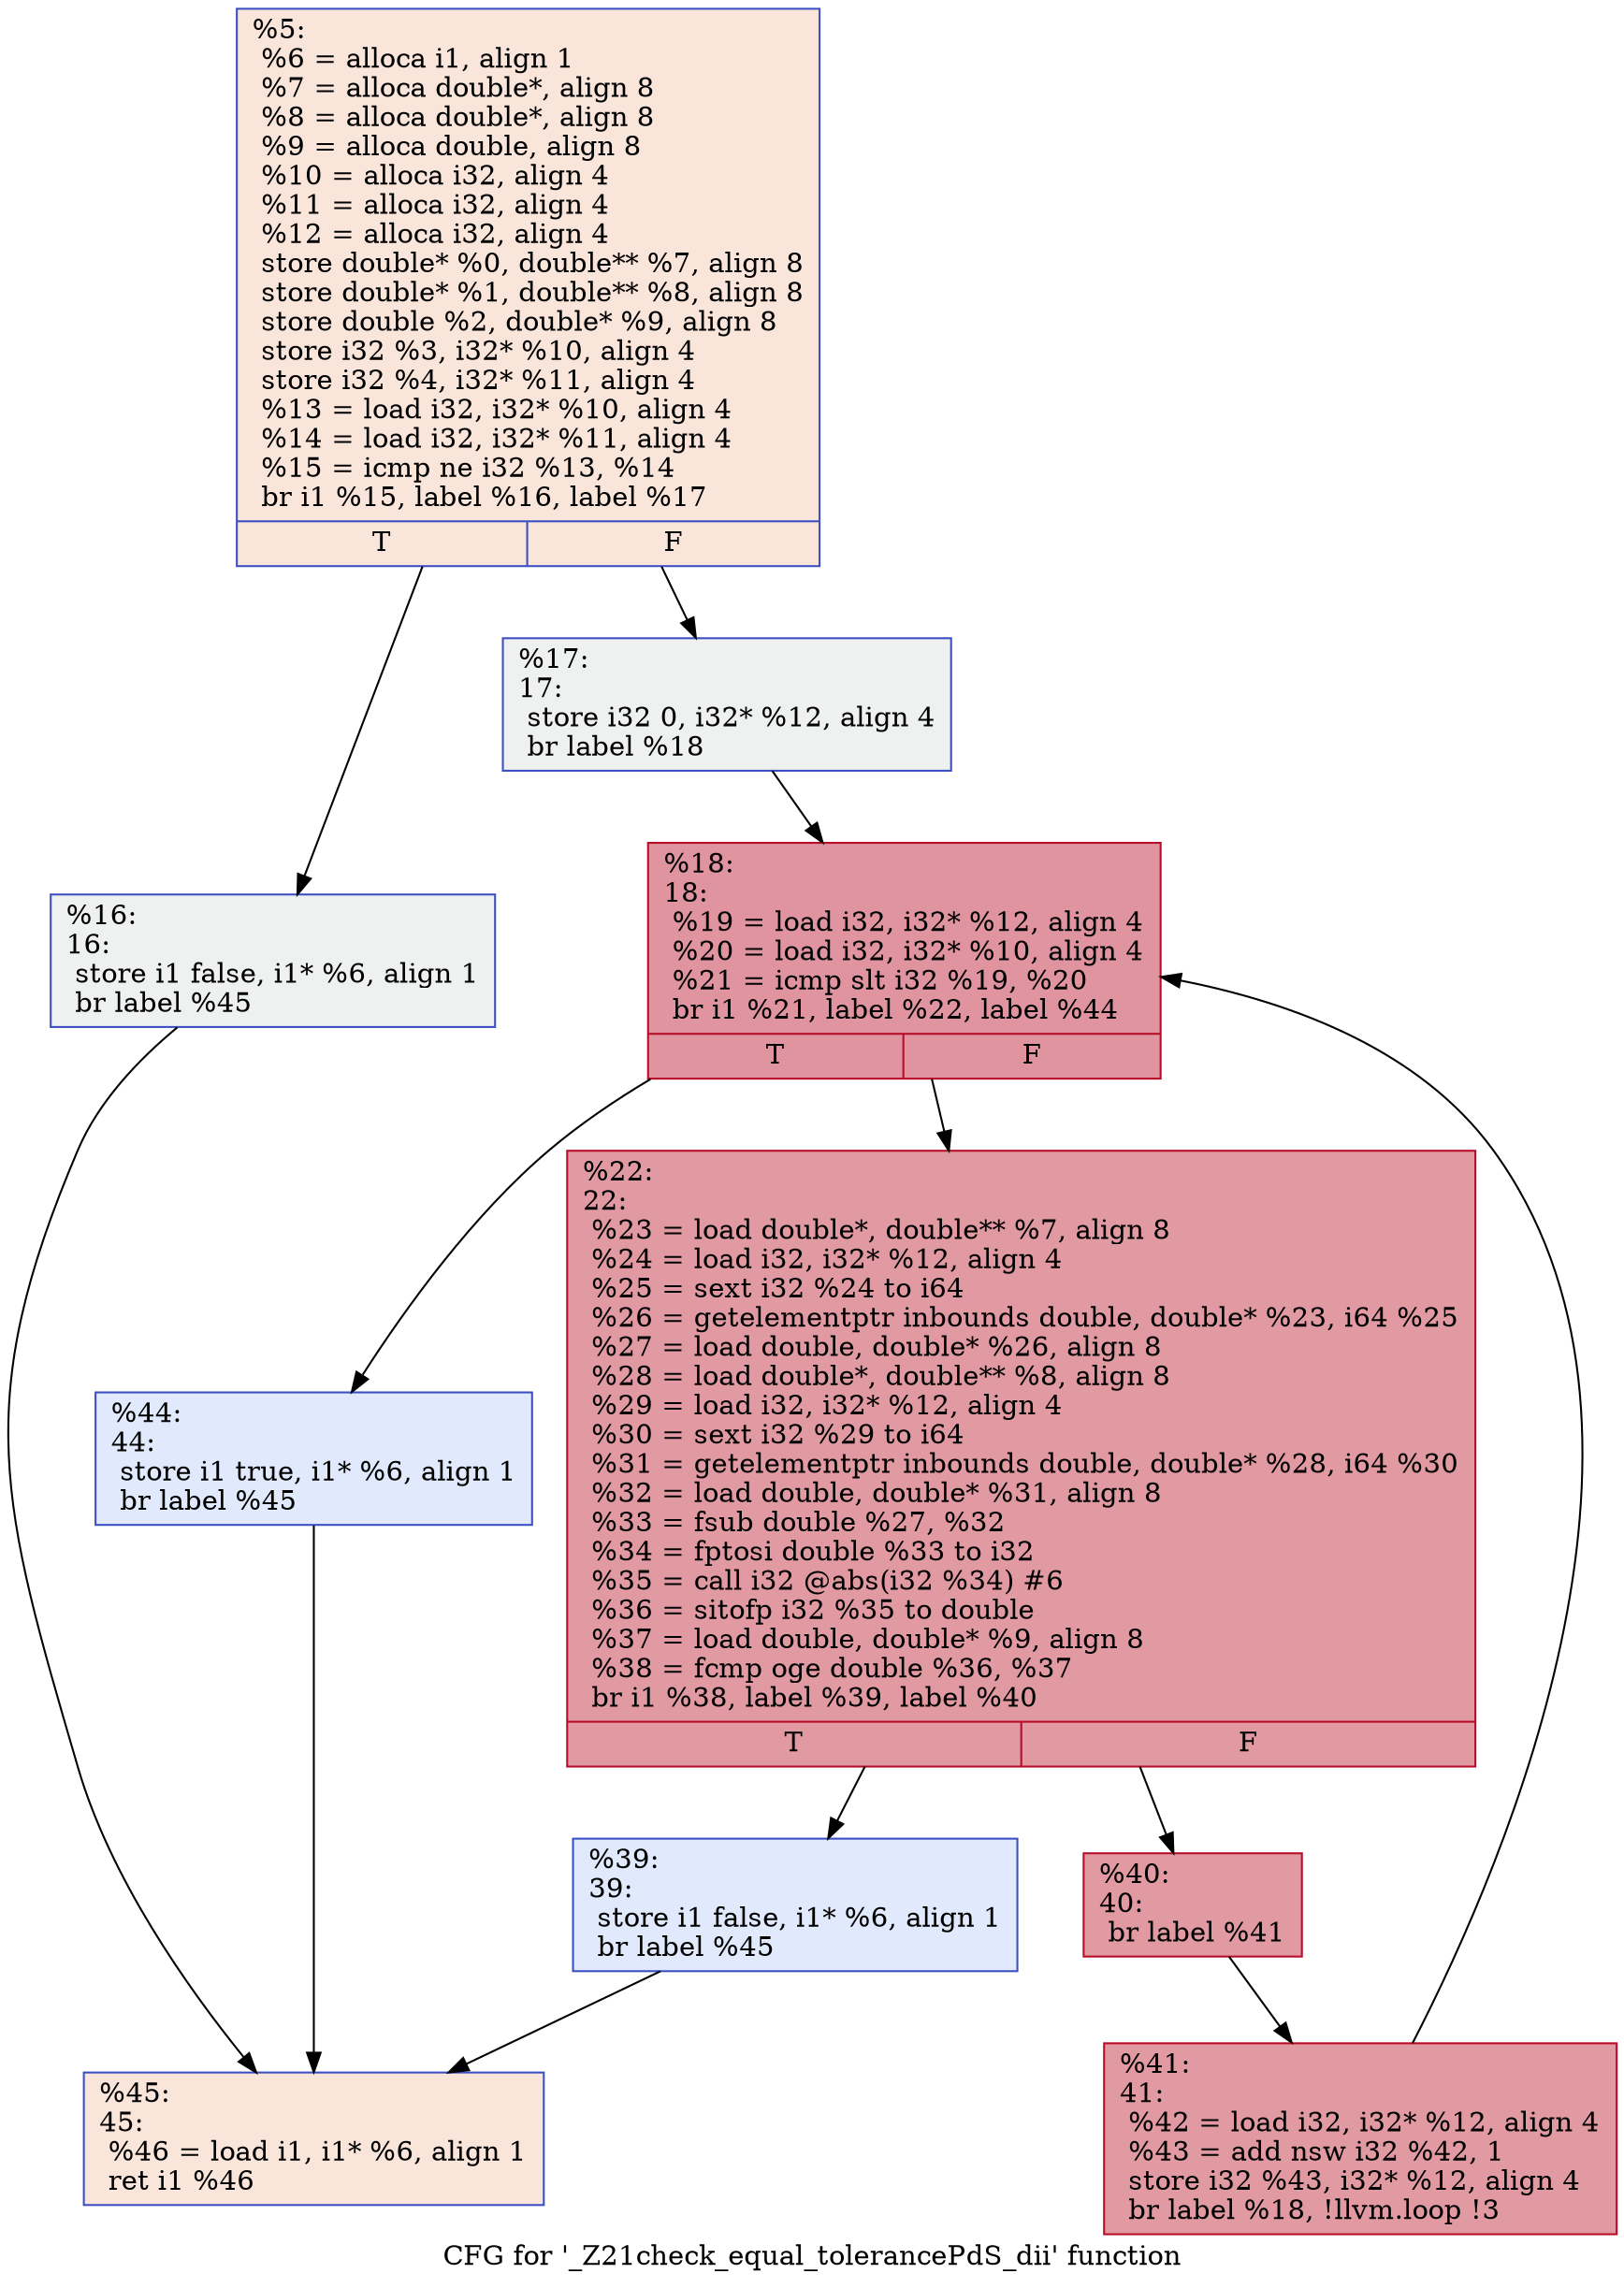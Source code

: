 digraph "CFG for '_Z21check_equal_tolerancePdS_dii' function" {
	label="CFG for '_Z21check_equal_tolerancePdS_dii' function";

	1 [shape=record,color="#3d50c3ff", style=filled, fillcolor="#f4c5ad70",label="{%5:\l  %6 = alloca i1, align 1\l  %7 = alloca double*, align 8\l  %8 = alloca double*, align 8\l  %9 = alloca double, align 8\l  %10 = alloca i32, align 4\l  %11 = alloca i32, align 4\l  %12 = alloca i32, align 4\l  store double* %0, double** %7, align 8\l  store double* %1, double** %8, align 8\l  store double %2, double* %9, align 8\l  store i32 %3, i32* %10, align 4\l  store i32 %4, i32* %11, align 4\l  %13 = load i32, i32* %10, align 4\l  %14 = load i32, i32* %11, align 4\l  %15 = icmp ne i32 %13, %14\l  br i1 %15, label %16, label %17\l|{<s0>T|<s1>F}}"];
	1 -> 2;
	1 -> 3;
	2 [shape=record,color="#3d50c3ff", style=filled, fillcolor="#dbdcde70",label="{%16:\l16:                                               \l  store i1 false, i1* %6, align 1\l  br label %45\l}"];
	2 -> 4;
	3 [shape=record,color="#3d50c3ff", style=filled, fillcolor="#dbdcde70",label="{%17:\l17:                                               \l  store i32 0, i32* %12, align 4\l  br label %18\l}"];
	3 -> 5;
	5 [shape=record,color="#b70d28ff", style=filled, fillcolor="#b70d2870",label="{%18:\l18:                                               \l  %19 = load i32, i32* %12, align 4\l  %20 = load i32, i32* %10, align 4\l  %21 = icmp slt i32 %19, %20\l  br i1 %21, label %22, label %44\l|{<s0>T|<s1>F}}"];
	5 -> 6;
	5 -> 7;
	6 [shape=record,color="#b70d28ff", style=filled, fillcolor="#bb1b2c70",label="{%22:\l22:                                               \l  %23 = load double*, double** %7, align 8\l  %24 = load i32, i32* %12, align 4\l  %25 = sext i32 %24 to i64\l  %26 = getelementptr inbounds double, double* %23, i64 %25\l  %27 = load double, double* %26, align 8\l  %28 = load double*, double** %8, align 8\l  %29 = load i32, i32* %12, align 4\l  %30 = sext i32 %29 to i64\l  %31 = getelementptr inbounds double, double* %28, i64 %30\l  %32 = load double, double* %31, align 8\l  %33 = fsub double %27, %32\l  %34 = fptosi double %33 to i32\l  %35 = call i32 @abs(i32 %34) #6\l  %36 = sitofp i32 %35 to double\l  %37 = load double, double* %9, align 8\l  %38 = fcmp oge double %36, %37\l  br i1 %38, label %39, label %40\l|{<s0>T|<s1>F}}"];
	6 -> 8;
	6 -> 9;
	8 [shape=record,color="#3d50c3ff", style=filled, fillcolor="#b9d0f970",label="{%39:\l39:                                               \l  store i1 false, i1* %6, align 1\l  br label %45\l}"];
	8 -> 4;
	9 [shape=record,color="#b70d28ff", style=filled, fillcolor="#bb1b2c70",label="{%40:\l40:                                               \l  br label %41\l}"];
	9 -> 10;
	10 [shape=record,color="#b70d28ff", style=filled, fillcolor="#bb1b2c70",label="{%41:\l41:                                               \l  %42 = load i32, i32* %12, align 4\l  %43 = add nsw i32 %42, 1\l  store i32 %43, i32* %12, align 4\l  br label %18, !llvm.loop !3\l}"];
	10 -> 5;
	7 [shape=record,color="#3d50c3ff", style=filled, fillcolor="#b9d0f970",label="{%44:\l44:                                               \l  store i1 true, i1* %6, align 1\l  br label %45\l}"];
	7 -> 4;
	4 [shape=record,color="#3d50c3ff", style=filled, fillcolor="#f4c5ad70",label="{%45:\l45:                                               \l  %46 = load i1, i1* %6, align 1\l  ret i1 %46\l}"];
}
